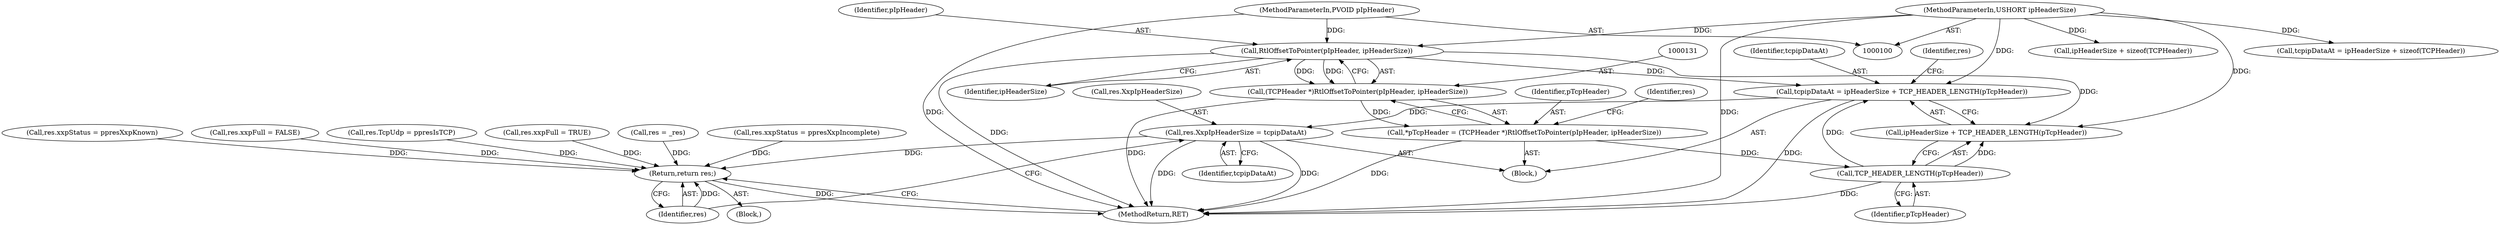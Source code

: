 digraph "0_kvm-guest-drivers-windows_fbfa4d1083ea84c5429992ca3e996d7d4fbc8238_1@integer" {
"1000145" [label="(Call,tcpipDataAt = ipHeaderSize + TCP_HEADER_LENGTH(pTcpHeader))"];
"1000132" [label="(Call,RtlOffsetToPointer(pIpHeader, ipHeaderSize))"];
"1000102" [label="(MethodParameterIn,PVOID pIpHeader)"];
"1000104" [label="(MethodParameterIn,USHORT ipHeaderSize)"];
"1000149" [label="(Call,TCP_HEADER_LENGTH(pTcpHeader))"];
"1000128" [label="(Call,*pTcpHeader = (TCPHeader *)RtlOffsetToPointer(pIpHeader, ipHeaderSize))"];
"1000130" [label="(Call,(TCPHeader *)RtlOffsetToPointer(pIpHeader, ipHeaderSize))"];
"1000151" [label="(Call,res.XxpIpHeaderSize = tcpipDataAt)"];
"1000175" [label="(Return,return res;)"];
"1000175" [label="(Return,return res;)"];
"1000117" [label="(Call,res.TcpUdp = ppresIsTCP)"];
"1000105" [label="(Block,)"];
"1000140" [label="(Call,res.xxpFull = TRUE)"];
"1000153" [label="(Identifier,res)"];
"1000108" [label="(Call,res = _res)"];
"1000155" [label="(Identifier,tcpipDataAt)"];
"1000170" [label="(Call,res.xxpStatus = ppresXxpIncomplete)"];
"1000129" [label="(Identifier,pTcpHeader)"];
"1000176" [label="(Identifier,res)"];
"1000135" [label="(Call,res.xxpStatus = ppresXxpKnown)"];
"1000177" [label="(MethodReturn,RET)"];
"1000150" [label="(Identifier,pTcpHeader)"];
"1000151" [label="(Call,res.XxpIpHeaderSize = tcpipDataAt)"];
"1000113" [label="(Call,ipHeaderSize + sizeof(TCPHeader))"];
"1000147" [label="(Call,ipHeaderSize + TCP_HEADER_LENGTH(pTcpHeader))"];
"1000111" [label="(Call,tcpipDataAt = ipHeaderSize + sizeof(TCPHeader))"];
"1000165" [label="(Call,res.xxpFull = FALSE)"];
"1000133" [label="(Identifier,pIpHeader)"];
"1000134" [label="(Identifier,ipHeaderSize)"];
"1000145" [label="(Call,tcpipDataAt = ipHeaderSize + TCP_HEADER_LENGTH(pTcpHeader))"];
"1000149" [label="(Call,TCP_HEADER_LENGTH(pTcpHeader))"];
"1000104" [label="(MethodParameterIn,USHORT ipHeaderSize)"];
"1000128" [label="(Call,*pTcpHeader = (TCPHeader *)RtlOffsetToPointer(pIpHeader, ipHeaderSize))"];
"1000152" [label="(Call,res.XxpIpHeaderSize)"];
"1000126" [label="(Block,)"];
"1000102" [label="(MethodParameterIn,PVOID pIpHeader)"];
"1000132" [label="(Call,RtlOffsetToPointer(pIpHeader, ipHeaderSize))"];
"1000137" [label="(Identifier,res)"];
"1000146" [label="(Identifier,tcpipDataAt)"];
"1000130" [label="(Call,(TCPHeader *)RtlOffsetToPointer(pIpHeader, ipHeaderSize))"];
"1000145" -> "1000126"  [label="AST: "];
"1000145" -> "1000147"  [label="CFG: "];
"1000146" -> "1000145"  [label="AST: "];
"1000147" -> "1000145"  [label="AST: "];
"1000153" -> "1000145"  [label="CFG: "];
"1000145" -> "1000177"  [label="DDG: "];
"1000132" -> "1000145"  [label="DDG: "];
"1000104" -> "1000145"  [label="DDG: "];
"1000149" -> "1000145"  [label="DDG: "];
"1000145" -> "1000151"  [label="DDG: "];
"1000132" -> "1000130"  [label="AST: "];
"1000132" -> "1000134"  [label="CFG: "];
"1000133" -> "1000132"  [label="AST: "];
"1000134" -> "1000132"  [label="AST: "];
"1000130" -> "1000132"  [label="CFG: "];
"1000132" -> "1000177"  [label="DDG: "];
"1000132" -> "1000130"  [label="DDG: "];
"1000132" -> "1000130"  [label="DDG: "];
"1000102" -> "1000132"  [label="DDG: "];
"1000104" -> "1000132"  [label="DDG: "];
"1000132" -> "1000147"  [label="DDG: "];
"1000102" -> "1000100"  [label="AST: "];
"1000102" -> "1000177"  [label="DDG: "];
"1000104" -> "1000100"  [label="AST: "];
"1000104" -> "1000177"  [label="DDG: "];
"1000104" -> "1000111"  [label="DDG: "];
"1000104" -> "1000113"  [label="DDG: "];
"1000104" -> "1000147"  [label="DDG: "];
"1000149" -> "1000147"  [label="AST: "];
"1000149" -> "1000150"  [label="CFG: "];
"1000150" -> "1000149"  [label="AST: "];
"1000147" -> "1000149"  [label="CFG: "];
"1000149" -> "1000177"  [label="DDG: "];
"1000149" -> "1000147"  [label="DDG: "];
"1000128" -> "1000149"  [label="DDG: "];
"1000128" -> "1000126"  [label="AST: "];
"1000128" -> "1000130"  [label="CFG: "];
"1000129" -> "1000128"  [label="AST: "];
"1000130" -> "1000128"  [label="AST: "];
"1000137" -> "1000128"  [label="CFG: "];
"1000128" -> "1000177"  [label="DDG: "];
"1000130" -> "1000128"  [label="DDG: "];
"1000131" -> "1000130"  [label="AST: "];
"1000130" -> "1000177"  [label="DDG: "];
"1000151" -> "1000126"  [label="AST: "];
"1000151" -> "1000155"  [label="CFG: "];
"1000152" -> "1000151"  [label="AST: "];
"1000155" -> "1000151"  [label="AST: "];
"1000176" -> "1000151"  [label="CFG: "];
"1000151" -> "1000177"  [label="DDG: "];
"1000151" -> "1000177"  [label="DDG: "];
"1000151" -> "1000175"  [label="DDG: "];
"1000175" -> "1000105"  [label="AST: "];
"1000175" -> "1000176"  [label="CFG: "];
"1000176" -> "1000175"  [label="AST: "];
"1000177" -> "1000175"  [label="CFG: "];
"1000175" -> "1000177"  [label="DDG: "];
"1000176" -> "1000175"  [label="DDG: "];
"1000140" -> "1000175"  [label="DDG: "];
"1000117" -> "1000175"  [label="DDG: "];
"1000108" -> "1000175"  [label="DDG: "];
"1000165" -> "1000175"  [label="DDG: "];
"1000135" -> "1000175"  [label="DDG: "];
"1000170" -> "1000175"  [label="DDG: "];
}
